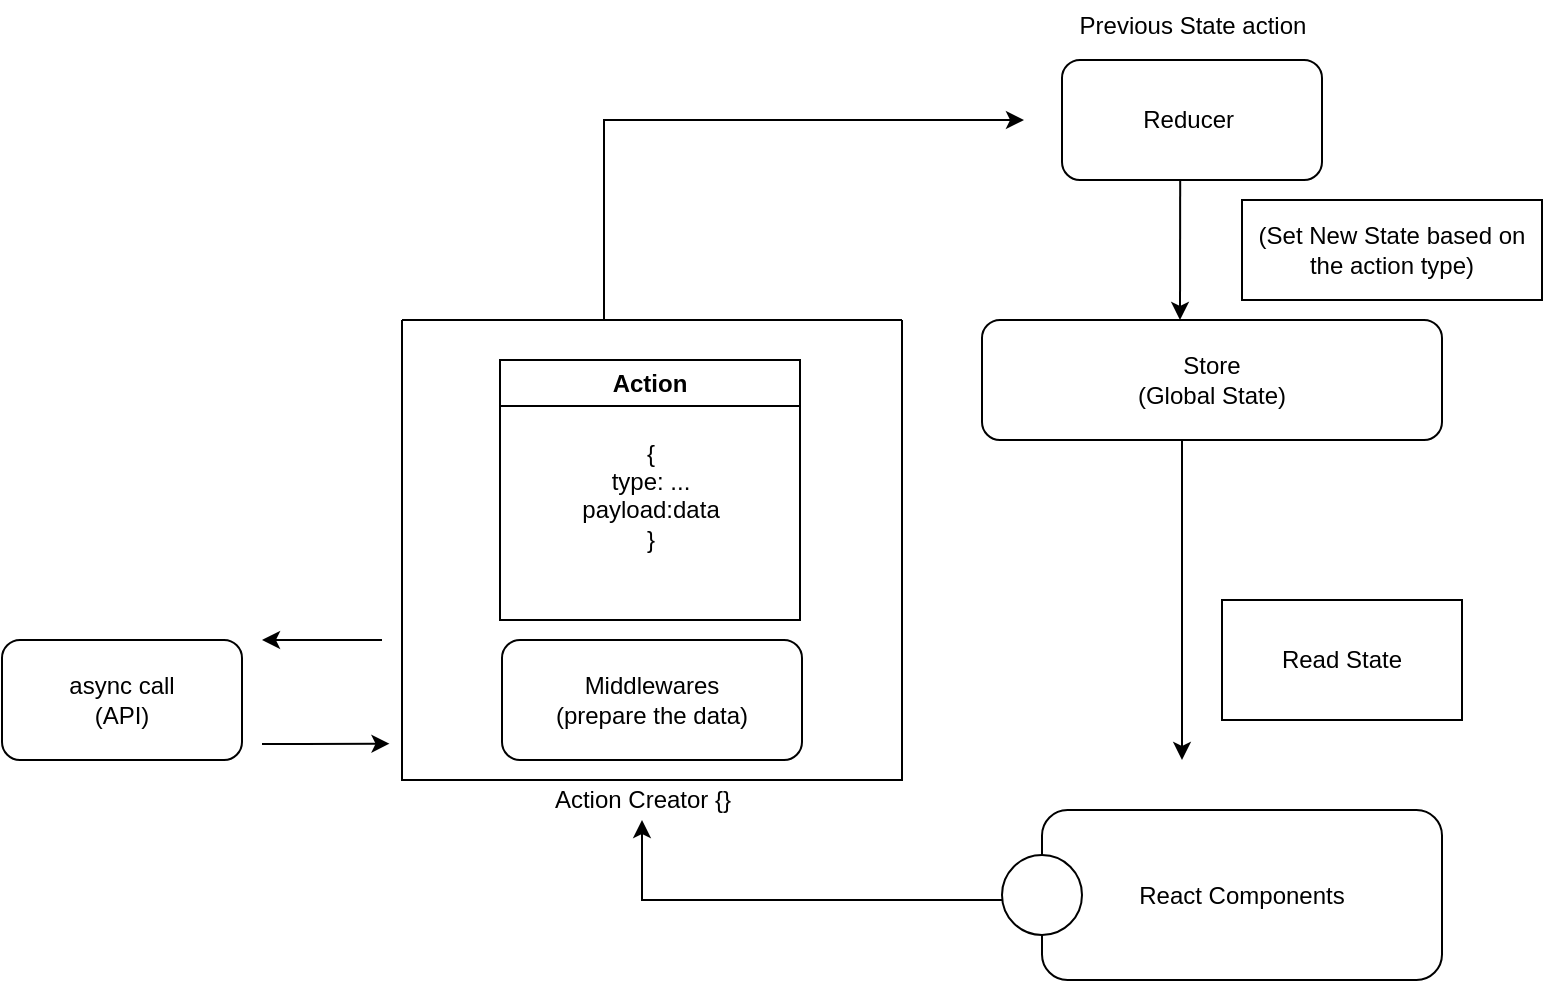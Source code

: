 <mxfile version="21.1.6" type="github">
  <diagram id="C5RBs43oDa-KdzZeNtuy" name="Page-1">
    <mxGraphModel dx="765" dy="416" grid="1" gridSize="10" guides="1" tooltips="1" connect="1" arrows="1" fold="1" page="1" pageScale="1" pageWidth="827" pageHeight="1169" math="0" shadow="0">
      <root>
        <mxCell id="WIyWlLk6GJQsqaUBKTNV-0" />
        <mxCell id="WIyWlLk6GJQsqaUBKTNV-1" parent="WIyWlLk6GJQsqaUBKTNV-0" />
        <mxCell id="inBO98-tozbLzTro_9F8-2" value="" style="swimlane;startSize=0;" vertex="1" parent="WIyWlLk6GJQsqaUBKTNV-1">
          <mxGeometry x="230" y="270" width="250" height="230" as="geometry" />
        </mxCell>
        <mxCell id="inBO98-tozbLzTro_9F8-3" value="Action " style="swimlane;whiteSpace=wrap;html=1;" vertex="1" parent="inBO98-tozbLzTro_9F8-2">
          <mxGeometry x="49" y="20" width="150" height="130" as="geometry" />
        </mxCell>
        <mxCell id="inBO98-tozbLzTro_9F8-25" value="&lt;div&gt;{&lt;/div&gt;&lt;div&gt;type: ...&lt;/div&gt;&lt;div&gt;payload:data&lt;/div&gt;&lt;div&gt;}&lt;/div&gt;&lt;div&gt;&lt;br&gt;&lt;/div&gt;" style="text;html=1;align=center;verticalAlign=middle;resizable=0;points=[];autosize=1;strokeColor=none;fillColor=none;" vertex="1" parent="inBO98-tozbLzTro_9F8-3">
          <mxGeometry x="30" y="30" width="90" height="90" as="geometry" />
        </mxCell>
        <mxCell id="inBO98-tozbLzTro_9F8-4" value="&lt;div&gt;Middlewares&lt;/div&gt;&lt;div&gt;(prepare the data)&lt;br&gt;&lt;/div&gt;" style="rounded=1;whiteSpace=wrap;html=1;" vertex="1" parent="inBO98-tozbLzTro_9F8-2">
          <mxGeometry x="50" y="160" width="150" height="60" as="geometry" />
        </mxCell>
        <mxCell id="inBO98-tozbLzTro_9F8-7" value="" style="endArrow=classic;html=1;rounded=0;" edge="1" parent="WIyWlLk6GJQsqaUBKTNV-1">
          <mxGeometry width="50" height="50" relative="1" as="geometry">
            <mxPoint x="331" y="270" as="sourcePoint" />
            <mxPoint x="541" y="170" as="targetPoint" />
            <Array as="points">
              <mxPoint x="331" y="170" />
            </Array>
          </mxGeometry>
        </mxCell>
        <mxCell id="inBO98-tozbLzTro_9F8-8" value="Reducer&lt;span style=&quot;white-space: pre;&quot;&gt;	&lt;/span&gt;" style="rounded=1;whiteSpace=wrap;html=1;" vertex="1" parent="WIyWlLk6GJQsqaUBKTNV-1">
          <mxGeometry x="560" y="140" width="130" height="60" as="geometry" />
        </mxCell>
        <mxCell id="inBO98-tozbLzTro_9F8-9" value="" style="endArrow=classic;html=1;rounded=0;" edge="1" parent="WIyWlLk6GJQsqaUBKTNV-1">
          <mxGeometry width="50" height="50" relative="1" as="geometry">
            <mxPoint x="619.09" y="200" as="sourcePoint" />
            <mxPoint x="619" y="270" as="targetPoint" />
          </mxGeometry>
        </mxCell>
        <mxCell id="inBO98-tozbLzTro_9F8-10" value="&lt;div&gt;Store &lt;br&gt;&lt;/div&gt;&lt;div&gt;(Global State)&lt;br&gt;&lt;/div&gt;" style="rounded=1;whiteSpace=wrap;html=1;" vertex="1" parent="WIyWlLk6GJQsqaUBKTNV-1">
          <mxGeometry x="520" y="270" width="230" height="60" as="geometry" />
        </mxCell>
        <mxCell id="inBO98-tozbLzTro_9F8-11" value="" style="endArrow=classic;html=1;rounded=0;" edge="1" parent="WIyWlLk6GJQsqaUBKTNV-1">
          <mxGeometry width="50" height="50" relative="1" as="geometry">
            <mxPoint x="620" y="330" as="sourcePoint" />
            <mxPoint x="620" y="490" as="targetPoint" />
          </mxGeometry>
        </mxCell>
        <mxCell id="inBO98-tozbLzTro_9F8-12" value="Read State" style="rounded=0;whiteSpace=wrap;html=1;" vertex="1" parent="WIyWlLk6GJQsqaUBKTNV-1">
          <mxGeometry x="640" y="410" width="120" height="60" as="geometry" />
        </mxCell>
        <mxCell id="inBO98-tozbLzTro_9F8-13" value="React Components " style="rounded=1;whiteSpace=wrap;html=1;" vertex="1" parent="WIyWlLk6GJQsqaUBKTNV-1">
          <mxGeometry x="550" y="515" width="200" height="85" as="geometry" />
        </mxCell>
        <mxCell id="inBO98-tozbLzTro_9F8-20" style="edgeStyle=orthogonalEdgeStyle;rounded=0;orthogonalLoop=1;jettySize=auto;html=1;exitX=1;exitY=0;exitDx=0;exitDy=0;" edge="1" parent="WIyWlLk6GJQsqaUBKTNV-1" source="inBO98-tozbLzTro_9F8-14">
          <mxGeometry relative="1" as="geometry">
            <mxPoint x="350.0" y="520" as="targetPoint" />
            <Array as="points">
              <mxPoint x="564" y="560" />
              <mxPoint x="350" y="560" />
            </Array>
          </mxGeometry>
        </mxCell>
        <mxCell id="inBO98-tozbLzTro_9F8-14" value="" style="ellipse;whiteSpace=wrap;html=1;aspect=fixed;" vertex="1" parent="WIyWlLk6GJQsqaUBKTNV-1">
          <mxGeometry x="530" y="537.5" width="40" height="40" as="geometry" />
        </mxCell>
        <mxCell id="inBO98-tozbLzTro_9F8-22" value="" style="endArrow=classic;html=1;rounded=0;" edge="1" parent="WIyWlLk6GJQsqaUBKTNV-1">
          <mxGeometry width="50" height="50" relative="1" as="geometry">
            <mxPoint x="220" y="430" as="sourcePoint" />
            <mxPoint x="160" y="430" as="targetPoint" />
          </mxGeometry>
        </mxCell>
        <mxCell id="inBO98-tozbLzTro_9F8-23" value="" style="endArrow=classic;html=1;rounded=0;entryX=-0.025;entryY=0.921;entryDx=0;entryDy=0;entryPerimeter=0;" edge="1" parent="WIyWlLk6GJQsqaUBKTNV-1" target="inBO98-tozbLzTro_9F8-2">
          <mxGeometry width="50" height="50" relative="1" as="geometry">
            <mxPoint x="160" y="482" as="sourcePoint" />
            <mxPoint x="180" y="480" as="targetPoint" />
            <Array as="points">
              <mxPoint x="180" y="482" />
            </Array>
          </mxGeometry>
        </mxCell>
        <mxCell id="inBO98-tozbLzTro_9F8-24" value="&lt;div&gt;async call&lt;/div&gt;&lt;div&gt;(API)&lt;br&gt;&lt;/div&gt;" style="rounded=1;whiteSpace=wrap;html=1;" vertex="1" parent="WIyWlLk6GJQsqaUBKTNV-1">
          <mxGeometry x="30" y="430" width="120" height="60" as="geometry" />
        </mxCell>
        <mxCell id="inBO98-tozbLzTro_9F8-26" value="Action Creator {}" style="text;html=1;align=center;verticalAlign=middle;resizable=0;points=[];autosize=1;strokeColor=none;fillColor=none;" vertex="1" parent="WIyWlLk6GJQsqaUBKTNV-1">
          <mxGeometry x="295" y="495" width="110" height="30" as="geometry" />
        </mxCell>
        <mxCell id="inBO98-tozbLzTro_9F8-27" value="(Set New State based on the action type)" style="rounded=0;whiteSpace=wrap;html=1;" vertex="1" parent="WIyWlLk6GJQsqaUBKTNV-1">
          <mxGeometry x="650" y="210" width="150" height="50" as="geometry" />
        </mxCell>
        <mxCell id="inBO98-tozbLzTro_9F8-28" value="&lt;div&gt;Previous State action&lt;/div&gt;&lt;div&gt;&lt;br&gt;&lt;/div&gt;" style="text;html=1;align=center;verticalAlign=middle;resizable=0;points=[];autosize=1;strokeColor=none;fillColor=none;" vertex="1" parent="WIyWlLk6GJQsqaUBKTNV-1">
          <mxGeometry x="555" y="110" width="140" height="40" as="geometry" />
        </mxCell>
      </root>
    </mxGraphModel>
  </diagram>
</mxfile>
